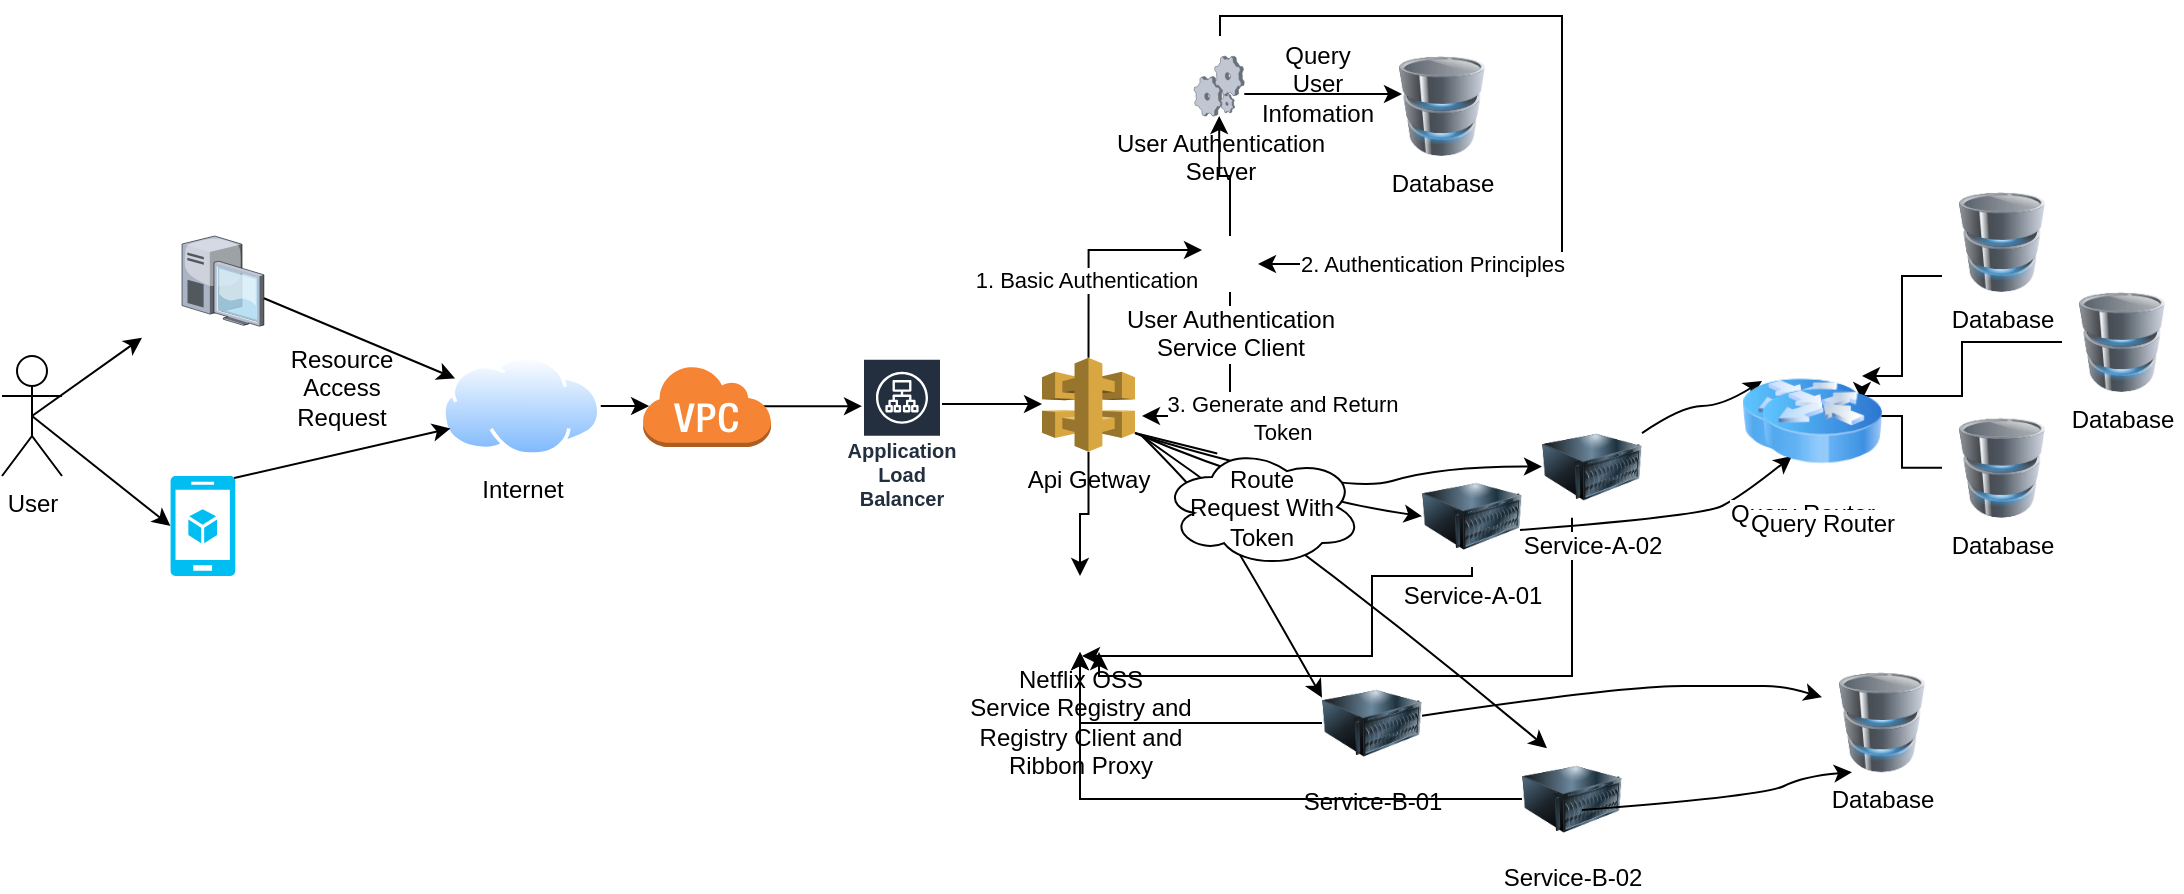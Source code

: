 <mxfile version="16.2.4" type="github">
  <diagram id="YiBS9SyUtZm0pEoMCczj" name="Page-1">
    <mxGraphModel dx="1022" dy="1492" grid="1" gridSize="10" guides="1" tooltips="1" connect="1" arrows="1" fold="1" page="1" pageScale="1" pageWidth="850" pageHeight="1100" math="0" shadow="0">
      <root>
        <mxCell id="0" />
        <mxCell id="1" parent="0" />
        <mxCell id="brArj6lu671APv80hZgv-5" value="" style="verticalLabelPosition=bottom;html=1;verticalAlign=top;align=center;strokeColor=none;fillColor=#00BEF2;shape=mxgraph.azure.mobile_services;pointerEvents=1;" vertex="1" parent="1">
          <mxGeometry x="104.22" y="200" width="32.5" height="50" as="geometry" />
        </mxCell>
        <mxCell id="brArj6lu671APv80hZgv-8" value="" style="group" vertex="1" connectable="0" parent="1">
          <mxGeometry x="90" y="80" width="60.94" height="67.68" as="geometry" />
        </mxCell>
        <mxCell id="brArj6lu671APv80hZgv-3" value="" style="verticalLabelPosition=bottom;sketch=0;aspect=fixed;html=1;verticalAlign=top;strokeColor=none;align=center;outlineConnect=0;shape=mxgraph.citrix.desktop;" vertex="1" parent="brArj6lu671APv80hZgv-8">
          <mxGeometry x="20" width="40.94" height="45.08" as="geometry" />
        </mxCell>
        <mxCell id="brArj6lu671APv80hZgv-1" value="" style="shape=image;html=1;verticalAlign=top;verticalLabelPosition=bottom;labelBackgroundColor=#ffffff;imageAspect=0;aspect=fixed;image=https://cdn3.iconfinder.com/data/icons/3d-applications/128/app_icons_web_development___chrome_logo_website_browser_google.png" vertex="1" parent="brArj6lu671APv80hZgv-8">
          <mxGeometry y="20" width="47.68" height="47.68" as="geometry" />
        </mxCell>
        <mxCell id="brArj6lu671APv80hZgv-15" style="edgeStyle=orthogonalEdgeStyle;rounded=0;orthogonalLoop=1;jettySize=auto;html=1;entryX=0.055;entryY=0.5;entryDx=0;entryDy=0;entryPerimeter=0;" edge="1" parent="1" source="brArj6lu671APv80hZgv-9" target="brArj6lu671APv80hZgv-14">
          <mxGeometry relative="1" as="geometry" />
        </mxCell>
        <mxCell id="brArj6lu671APv80hZgv-9" value="&lt;div&gt;Internet&lt;/div&gt;" style="aspect=fixed;perimeter=ellipsePerimeter;html=1;align=center;shadow=0;dashed=0;spacingTop=3;image;image=img/lib/active_directory/internet_cloud.svg;" vertex="1" parent="1">
          <mxGeometry x="240" y="140" width="79.37" height="50" as="geometry" />
        </mxCell>
        <mxCell id="brArj6lu671APv80hZgv-11" value="" style="curved=1;endArrow=classic;html=1;rounded=0;" edge="1" parent="1" source="brArj6lu671APv80hZgv-3" target="brArj6lu671APv80hZgv-9">
          <mxGeometry width="50" height="50" relative="1" as="geometry">
            <mxPoint x="400" y="230" as="sourcePoint" />
            <mxPoint x="450" y="180" as="targetPoint" />
          </mxGeometry>
        </mxCell>
        <mxCell id="brArj6lu671APv80hZgv-12" value="" style="curved=1;endArrow=classic;html=1;rounded=0;exitX=0.98;exitY=0.02;exitDx=0;exitDy=0;exitPerimeter=0;entryX=0;entryY=0.75;entryDx=0;entryDy=0;" edge="1" parent="1" source="brArj6lu671APv80hZgv-5" target="brArj6lu671APv80hZgv-9">
          <mxGeometry width="50" height="50" relative="1" as="geometry">
            <mxPoint x="210" y="170" as="sourcePoint" />
            <mxPoint x="263.039" y="140.267" as="targetPoint" />
          </mxGeometry>
        </mxCell>
        <mxCell id="brArj6lu671APv80hZgv-13" value="Resource Access Request" style="text;html=1;strokeColor=none;fillColor=none;align=center;verticalAlign=middle;whiteSpace=wrap;rounded=0;" vertex="1" parent="1">
          <mxGeometry x="160" y="140.9" width="60" height="30" as="geometry" />
        </mxCell>
        <mxCell id="brArj6lu671APv80hZgv-18" style="edgeStyle=orthogonalEdgeStyle;rounded=0;orthogonalLoop=1;jettySize=auto;html=1;" edge="1" parent="1" target="brArj6lu671APv80hZgv-16">
          <mxGeometry relative="1" as="geometry">
            <mxPoint x="398.5" y="165.1" as="sourcePoint" />
            <mxPoint x="444" y="180.9" as="targetPoint" />
            <Array as="points">
              <mxPoint x="440" y="165" />
              <mxPoint x="440" y="165" />
            </Array>
          </mxGeometry>
        </mxCell>
        <mxCell id="brArj6lu671APv80hZgv-14" value="" style="outlineConnect=0;dashed=0;verticalLabelPosition=bottom;verticalAlign=top;align=center;html=1;shape=mxgraph.aws3.virtual_private_cloud;fillColor=#F58534;gradientColor=none;" vertex="1" parent="1">
          <mxGeometry x="340" y="144.45" width="64.5" height="41.1" as="geometry" />
        </mxCell>
        <mxCell id="brArj6lu671APv80hZgv-19" style="edgeStyle=orthogonalEdgeStyle;rounded=0;orthogonalLoop=1;jettySize=auto;html=1;" edge="1" parent="1" source="brArj6lu671APv80hZgv-16" target="brArj6lu671APv80hZgv-17">
          <mxGeometry relative="1" as="geometry">
            <Array as="points">
              <mxPoint x="500" y="164" />
              <mxPoint x="500" y="164" />
            </Array>
          </mxGeometry>
        </mxCell>
        <mxCell id="brArj6lu671APv80hZgv-16" value="Application Load Balancer" style="sketch=0;outlineConnect=0;fontColor=#232F3E;gradientColor=none;strokeColor=#ffffff;fillColor=#232F3E;dashed=0;verticalLabelPosition=middle;verticalAlign=bottom;align=center;html=1;whiteSpace=wrap;fontSize=10;fontStyle=1;spacing=3;shape=mxgraph.aws4.productIcon;prIcon=mxgraph.aws4.application_load_balancer;" vertex="1" parent="1">
          <mxGeometry x="450" y="140.9" width="40" height="80" as="geometry" />
        </mxCell>
        <mxCell id="brArj6lu671APv80hZgv-26" style="edgeStyle=orthogonalEdgeStyle;rounded=0;orthogonalLoop=1;jettySize=auto;html=1;entryX=0;entryY=0.25;entryDx=0;entryDy=0;exitX=0.5;exitY=0;exitDx=0;exitDy=0;exitPerimeter=0;" edge="1" parent="1" source="brArj6lu671APv80hZgv-17" target="brArj6lu671APv80hZgv-20">
          <mxGeometry relative="1" as="geometry" />
        </mxCell>
        <mxCell id="brArj6lu671APv80hZgv-27" value="1. Basic Authentication" style="edgeLabel;html=1;align=center;verticalAlign=middle;resizable=0;points=[];" vertex="1" connectable="0" parent="brArj6lu671APv80hZgv-26">
          <mxGeometry x="-0.297" y="2" relative="1" as="geometry">
            <mxPoint as="offset" />
          </mxGeometry>
        </mxCell>
        <mxCell id="brArj6lu671APv80hZgv-33" style="edgeStyle=orthogonalEdgeStyle;rounded=0;orthogonalLoop=1;jettySize=auto;html=1;" edge="1" parent="1" source="brArj6lu671APv80hZgv-17" target="brArj6lu671APv80hZgv-32">
          <mxGeometry relative="1" as="geometry" />
        </mxCell>
        <mxCell id="brArj6lu671APv80hZgv-17" value="Api Getway" style="outlineConnect=0;dashed=0;verticalLabelPosition=bottom;verticalAlign=top;align=center;html=1;shape=mxgraph.aws3.api_gateway;fillColor=#D9A741;gradientColor=none;" vertex="1" parent="1">
          <mxGeometry x="540" y="140.9" width="46.5" height="47" as="geometry" />
        </mxCell>
        <mxCell id="brArj6lu671APv80hZgv-25" style="edgeStyle=orthogonalEdgeStyle;rounded=0;orthogonalLoop=1;jettySize=auto;html=1;" edge="1" parent="1" source="brArj6lu671APv80hZgv-20" target="brArj6lu671APv80hZgv-21">
          <mxGeometry relative="1" as="geometry" />
        </mxCell>
        <mxCell id="brArj6lu671APv80hZgv-28" style="edgeStyle=orthogonalEdgeStyle;rounded=0;orthogonalLoop=1;jettySize=auto;html=1;exitX=0.5;exitY=1;exitDx=0;exitDy=0;" edge="1" parent="1" source="brArj6lu671APv80hZgv-20">
          <mxGeometry relative="1" as="geometry">
            <mxPoint x="590" y="170" as="targetPoint" />
            <Array as="points">
              <mxPoint x="634" y="170" />
              <mxPoint x="590" y="170" />
            </Array>
          </mxGeometry>
        </mxCell>
        <mxCell id="brArj6lu671APv80hZgv-29" value="&lt;div&gt;3. Generate and Return&lt;br&gt;&lt;/div&gt;&lt;div&gt;Token&lt;/div&gt;" style="edgeLabel;html=1;align=center;verticalAlign=middle;resizable=0;points=[];" vertex="1" connectable="0" parent="brArj6lu671APv80hZgv-28">
          <mxGeometry x="0.207" relative="1" as="geometry">
            <mxPoint x="28" y="1" as="offset" />
          </mxGeometry>
        </mxCell>
        <mxCell id="brArj6lu671APv80hZgv-20" value="&lt;div&gt;User Authentication&lt;/div&gt;&lt;div&gt;Service Client&lt;br&gt;&lt;/div&gt;" style="shape=image;html=1;verticalAlign=top;verticalLabelPosition=bottom;labelBackgroundColor=#ffffff;imageAspect=0;aspect=fixed;image=https://cdn1.iconfinder.com/data/icons/nuvola2/48x48/actions/kgpg_identity.png" vertex="1" parent="1">
          <mxGeometry x="620" y="80" width="28" height="28" as="geometry" />
        </mxCell>
        <mxCell id="brArj6lu671APv80hZgv-23" style="edgeStyle=orthogonalEdgeStyle;rounded=0;orthogonalLoop=1;jettySize=auto;html=1;" edge="1" parent="1" source="brArj6lu671APv80hZgv-21">
          <mxGeometry relative="1" as="geometry">
            <mxPoint x="720" y="9" as="targetPoint" />
            <Array as="points">
              <mxPoint x="700" y="9" />
              <mxPoint x="700" y="9" />
            </Array>
          </mxGeometry>
        </mxCell>
        <mxCell id="brArj6lu671APv80hZgv-30" style="edgeStyle=orthogonalEdgeStyle;rounded=0;orthogonalLoop=1;jettySize=auto;html=1;entryX=1;entryY=0.5;entryDx=0;entryDy=0;" edge="1" parent="1" target="brArj6lu671APv80hZgv-20">
          <mxGeometry relative="1" as="geometry">
            <mxPoint x="629" y="-20" as="sourcePoint" />
            <Array as="points">
              <mxPoint x="629" y="-30" />
              <mxPoint x="800" y="-30" />
              <mxPoint x="800" y="94" />
            </Array>
          </mxGeometry>
        </mxCell>
        <mxCell id="brArj6lu671APv80hZgv-31" value="2. Authentication Principles" style="edgeLabel;html=1;align=center;verticalAlign=middle;resizable=0;points=[];" vertex="1" connectable="0" parent="brArj6lu671APv80hZgv-30">
          <mxGeometry x="0.619" relative="1" as="geometry">
            <mxPoint as="offset" />
          </mxGeometry>
        </mxCell>
        <mxCell id="brArj6lu671APv80hZgv-21" value="&lt;div&gt;User Authentication&lt;/div&gt;&lt;div&gt;Server&lt;br&gt;&lt;/div&gt;" style="verticalLabelPosition=bottom;sketch=0;aspect=fixed;html=1;verticalAlign=top;strokeColor=none;align=center;outlineConnect=0;shape=mxgraph.citrix.process;" vertex="1" parent="1">
          <mxGeometry x="616" y="-10" width="25.16" height="30" as="geometry" />
        </mxCell>
        <mxCell id="brArj6lu671APv80hZgv-22" value="Database" style="image;html=1;image=img/lib/clip_art/computers/Database_128x128.png" vertex="1" parent="1">
          <mxGeometry x="710" y="-10" width="60" height="50" as="geometry" />
        </mxCell>
        <mxCell id="brArj6lu671APv80hZgv-24" value="Query User Infomation" style="text;html=1;strokeColor=none;fillColor=none;align=center;verticalAlign=middle;whiteSpace=wrap;rounded=0;" vertex="1" parent="1">
          <mxGeometry x="648" y="-11" width="60" height="30" as="geometry" />
        </mxCell>
        <mxCell id="brArj6lu671APv80hZgv-32" value="&lt;div&gt;Netflix OSS&lt;/div&gt;&lt;div&gt;Service Registry and&lt;/div&gt;&lt;div&gt;Registry Client and&lt;/div&gt;&lt;div&gt;Ribbon Proxy&lt;br&gt;&lt;/div&gt;" style="shape=image;html=1;verticalAlign=top;verticalLabelPosition=bottom;labelBackgroundColor=#ffffff;imageAspect=0;aspect=fixed;image=https://cdn3.iconfinder.com/data/icons/3d-applications/128/app_icons_media___netflix_logo_website_movie_series_multimedia_streaming_stream.png" vertex="1" parent="1">
          <mxGeometry x="540" y="250" width="38" height="38" as="geometry" />
        </mxCell>
        <mxCell id="brArj6lu671APv80hZgv-44" style="edgeStyle=orthogonalEdgeStyle;rounded=0;orthogonalLoop=1;jettySize=auto;html=1;" edge="1" parent="1" source="brArj6lu671APv80hZgv-34">
          <mxGeometry relative="1" as="geometry">
            <mxPoint x="560" y="290" as="targetPoint" />
            <Array as="points">
              <mxPoint x="755" y="250" />
              <mxPoint x="705" y="250" />
              <mxPoint x="705" y="290" />
            </Array>
          </mxGeometry>
        </mxCell>
        <mxCell id="brArj6lu671APv80hZgv-34" value="Service-A-01" style="image;html=1;image=img/lib/clip_art/computers/Server_128x128.png" vertex="1" parent="1">
          <mxGeometry x="730" y="194.65" width="50" height="50.9" as="geometry" />
        </mxCell>
        <mxCell id="brArj6lu671APv80hZgv-45" style="edgeStyle=orthogonalEdgeStyle;rounded=0;orthogonalLoop=1;jettySize=auto;html=1;entryX=0.75;entryY=1;entryDx=0;entryDy=0;" edge="1" parent="1" source="brArj6lu671APv80hZgv-35" target="brArj6lu671APv80hZgv-32">
          <mxGeometry relative="1" as="geometry">
            <Array as="points">
              <mxPoint x="805" y="300" />
              <mxPoint x="569" y="300" />
            </Array>
          </mxGeometry>
        </mxCell>
        <mxCell id="brArj6lu671APv80hZgv-35" value="Service-A-02" style="image;html=1;image=img/lib/clip_art/computers/Server_128x128.png" vertex="1" parent="1">
          <mxGeometry x="790" y="170" width="50" height="50.9" as="geometry" />
        </mxCell>
        <mxCell id="brArj6lu671APv80hZgv-42" style="edgeStyle=orthogonalEdgeStyle;rounded=0;orthogonalLoop=1;jettySize=auto;html=1;" edge="1" parent="1" source="brArj6lu671APv80hZgv-40" target="brArj6lu671APv80hZgv-32">
          <mxGeometry relative="1" as="geometry" />
        </mxCell>
        <mxCell id="brArj6lu671APv80hZgv-40" value="Service-B-01" style="image;html=1;image=img/lib/clip_art/computers/Server_128x128.png" vertex="1" parent="1">
          <mxGeometry x="680" y="298.1" width="50" height="50.9" as="geometry" />
        </mxCell>
        <mxCell id="brArj6lu671APv80hZgv-43" style="edgeStyle=orthogonalEdgeStyle;rounded=0;orthogonalLoop=1;jettySize=auto;html=1;" edge="1" parent="1" source="brArj6lu671APv80hZgv-41" target="brArj6lu671APv80hZgv-32">
          <mxGeometry relative="1" as="geometry" />
        </mxCell>
        <mxCell id="brArj6lu671APv80hZgv-41" value="Service-B-02" style="image;html=1;image=img/lib/clip_art/computers/Server_128x128.png" vertex="1" parent="1">
          <mxGeometry x="780" y="336.1" width="50" height="50.9" as="geometry" />
        </mxCell>
        <mxCell id="brArj6lu671APv80hZgv-47" value="" style="curved=1;endArrow=classic;html=1;rounded=0;entryX=0;entryY=0.5;entryDx=0;entryDy=0;exitX=1;exitY=0.8;exitDx=0;exitDy=0;exitPerimeter=0;" edge="1" parent="1" source="brArj6lu671APv80hZgv-17" target="brArj6lu671APv80hZgv-34">
          <mxGeometry width="50" height="50" relative="1" as="geometry">
            <mxPoint x="580" y="190" as="sourcePoint" />
            <mxPoint x="560" y="250" as="targetPoint" />
            <Array as="points">
              <mxPoint x="660" y="210" />
            </Array>
          </mxGeometry>
        </mxCell>
        <mxCell id="brArj6lu671APv80hZgv-48" value="" style="curved=1;endArrow=classic;html=1;rounded=0;" edge="1" parent="1" target="brArj6lu671APv80hZgv-35">
          <mxGeometry width="50" height="50" relative="1" as="geometry">
            <mxPoint x="590" y="180" as="sourcePoint" />
            <mxPoint x="690" y="234.55" as="targetPoint" />
            <Array as="points">
              <mxPoint x="690" y="210" />
              <mxPoint x="740" y="195" />
            </Array>
          </mxGeometry>
        </mxCell>
        <mxCell id="brArj6lu671APv80hZgv-49" value="" style="curved=1;endArrow=classic;html=1;rounded=0;entryX=0;entryY=0.25;entryDx=0;entryDy=0;" edge="1" parent="1" target="brArj6lu671APv80hZgv-40">
          <mxGeometry width="50" height="50" relative="1" as="geometry">
            <mxPoint x="590" y="180" as="sourcePoint" />
            <mxPoint x="690" y="234.55" as="targetPoint" />
            <Array as="points">
              <mxPoint x="620" y="210" />
              <mxPoint x="640" y="240" />
            </Array>
          </mxGeometry>
        </mxCell>
        <mxCell id="brArj6lu671APv80hZgv-50" value="" style="curved=1;endArrow=classic;html=1;rounded=0;entryX=0.25;entryY=0;entryDx=0;entryDy=0;startArrow=none;" edge="1" parent="1" target="brArj6lu671APv80hZgv-41">
          <mxGeometry width="50" height="50" relative="1" as="geometry">
            <mxPoint x="590" y="180" as="sourcePoint" />
            <mxPoint x="690" y="320.825" as="targetPoint" />
            <Array as="points">
              <mxPoint x="690" y="250" />
            </Array>
          </mxGeometry>
        </mxCell>
        <mxCell id="brArj6lu671APv80hZgv-51" value="&lt;div&gt;Route&lt;/div&gt;&lt;div&gt;Request With Token&lt;/div&gt;" style="ellipse;shape=cloud;whiteSpace=wrap;html=1;" vertex="1" parent="1">
          <mxGeometry x="600" y="185.55" width="100" height="60" as="geometry" />
        </mxCell>
        <mxCell id="brArj6lu671APv80hZgv-52" value="" style="curved=1;endArrow=none;html=1;rounded=0;entryX=0.25;entryY=0;entryDx=0;entryDy=0;exitX=1;exitY=0.8;exitDx=0;exitDy=0;exitPerimeter=0;" edge="1" parent="1" source="brArj6lu671APv80hZgv-17" target="brArj6lu671APv80hZgv-51">
          <mxGeometry width="50" height="50" relative="1" as="geometry">
            <mxPoint x="586.5" y="178.5" as="sourcePoint" />
            <mxPoint x="792.5" y="336.1" as="targetPoint" />
          </mxGeometry>
        </mxCell>
        <mxCell id="brArj6lu671APv80hZgv-53" value="User" style="shape=umlActor;verticalLabelPosition=bottom;verticalAlign=top;html=1;outlineConnect=0;" vertex="1" parent="1">
          <mxGeometry x="20" y="140" width="30" height="60" as="geometry" />
        </mxCell>
        <mxCell id="brArj6lu671APv80hZgv-54" value="" style="endArrow=classic;html=1;rounded=0;exitX=0.5;exitY=0.5;exitDx=0;exitDy=0;exitPerimeter=0;" edge="1" parent="1" source="brArj6lu671APv80hZgv-53">
          <mxGeometry width="50" height="50" relative="1" as="geometry">
            <mxPoint x="40" y="180.9" as="sourcePoint" />
            <mxPoint x="90" y="130.9" as="targetPoint" />
          </mxGeometry>
        </mxCell>
        <mxCell id="brArj6lu671APv80hZgv-55" value="" style="endArrow=classic;html=1;rounded=0;exitX=0.5;exitY=0.5;exitDx=0;exitDy=0;exitPerimeter=0;entryX=0;entryY=0.5;entryDx=0;entryDy=0;entryPerimeter=0;" edge="1" parent="1" source="brArj6lu671APv80hZgv-53" target="brArj6lu671APv80hZgv-5">
          <mxGeometry width="50" height="50" relative="1" as="geometry">
            <mxPoint x="45" y="180" as="sourcePoint" />
            <mxPoint x="100" y="140.9" as="targetPoint" />
          </mxGeometry>
        </mxCell>
        <mxCell id="brArj6lu671APv80hZgv-57" value="" style="curved=1;endArrow=classic;html=1;rounded=0;entryX=0;entryY=0.25;entryDx=0;entryDy=0;" edge="1" parent="1" source="brArj6lu671APv80hZgv-35">
          <mxGeometry width="50" height="50" relative="1" as="geometry">
            <mxPoint x="890" y="290" as="sourcePoint" />
            <mxPoint x="900" y="152.5" as="targetPoint" />
            <Array as="points">
              <mxPoint x="860" y="165" />
              <mxPoint x="880" y="165" />
            </Array>
          </mxGeometry>
        </mxCell>
        <mxCell id="brArj6lu671APv80hZgv-58" value="" style="curved=1;endArrow=classic;html=1;rounded=0;entryX=0.25;entryY=1;entryDx=0;entryDy=0;exitX=0.98;exitY=0.636;exitDx=0;exitDy=0;exitPerimeter=0;" edge="1" parent="1" source="brArj6lu671APv80hZgv-34">
          <mxGeometry width="50" height="50" relative="1" as="geometry">
            <mxPoint x="838.61" y="180" as="sourcePoint" />
            <mxPoint x="915" y="190" as="targetPoint" />
            <Array as="points">
              <mxPoint x="870" y="220" />
              <mxPoint x="890" y="210" />
            </Array>
          </mxGeometry>
        </mxCell>
        <mxCell id="brArj6lu671APv80hZgv-61" value="Database" style="image;html=1;image=img/lib/clip_art/computers/Database_128x128.png" vertex="1" parent="1">
          <mxGeometry x="930" y="298.1" width="60" height="50" as="geometry" />
        </mxCell>
        <mxCell id="brArj6lu671APv80hZgv-62" value="" style="curved=1;endArrow=classic;html=1;rounded=0;entryX=0;entryY=0.25;entryDx=0;entryDy=0;" edge="1" parent="1" target="brArj6lu671APv80hZgv-61" source="brArj6lu671APv80hZgv-40">
          <mxGeometry width="50" height="50" relative="1" as="geometry">
            <mxPoint x="871" y="318.533" as="sourcePoint" />
            <mxPoint x="971" y="380" as="targetPoint" />
            <Array as="points">
              <mxPoint x="830" y="305" />
              <mxPoint x="891" y="305" />
              <mxPoint x="911" y="305" />
            </Array>
          </mxGeometry>
        </mxCell>
        <mxCell id="brArj6lu671APv80hZgv-63" value="" style="curved=1;endArrow=classic;html=1;rounded=0;entryX=0.25;entryY=1;entryDx=0;entryDy=0;exitX=0.98;exitY=0.636;exitDx=0;exitDy=0;exitPerimeter=0;" edge="1" parent="1" target="brArj6lu671APv80hZgv-61">
          <mxGeometry width="50" height="50" relative="1" as="geometry">
            <mxPoint x="810" y="367.022" as="sourcePoint" />
            <mxPoint x="941" y="302.5" as="targetPoint" />
            <Array as="points">
              <mxPoint x="901" y="360" />
              <mxPoint x="921" y="350" />
            </Array>
          </mxGeometry>
        </mxCell>
        <mxCell id="brArj6lu671APv80hZgv-71" style="edgeStyle=orthogonalEdgeStyle;rounded=0;orthogonalLoop=1;jettySize=auto;html=1;" edge="1" parent="1" source="brArj6lu671APv80hZgv-64" target="brArj6lu671APv80hZgv-67">
          <mxGeometry relative="1" as="geometry">
            <Array as="points">
              <mxPoint x="970" y="100" />
              <mxPoint x="970" y="150" />
            </Array>
          </mxGeometry>
        </mxCell>
        <mxCell id="brArj6lu671APv80hZgv-64" value="Database" style="image;html=1;image=img/lib/clip_art/computers/Database_128x128.png" vertex="1" parent="1">
          <mxGeometry x="990" y="58" width="60" height="50" as="geometry" />
        </mxCell>
        <mxCell id="brArj6lu671APv80hZgv-72" style="edgeStyle=orthogonalEdgeStyle;rounded=0;orthogonalLoop=1;jettySize=auto;html=1;entryX=1;entryY=0.386;entryDx=0;entryDy=0;entryPerimeter=0;" edge="1" parent="1" source="brArj6lu671APv80hZgv-65" target="brArj6lu671APv80hZgv-67">
          <mxGeometry relative="1" as="geometry">
            <Array as="points">
              <mxPoint x="1000" y="133" />
              <mxPoint x="1000" y="160" />
              <mxPoint x="950" y="160" />
            </Array>
          </mxGeometry>
        </mxCell>
        <mxCell id="brArj6lu671APv80hZgv-65" value="Database" style="image;html=1;image=img/lib/clip_art/computers/Database_128x128.png" vertex="1" parent="1">
          <mxGeometry x="1050" y="108" width="60" height="50" as="geometry" />
        </mxCell>
        <mxCell id="brArj6lu671APv80hZgv-73" style="edgeStyle=orthogonalEdgeStyle;rounded=0;orthogonalLoop=1;jettySize=auto;html=1;" edge="1" parent="1" source="brArj6lu671APv80hZgv-66" target="brArj6lu671APv80hZgv-67">
          <mxGeometry relative="1" as="geometry" />
        </mxCell>
        <mxCell id="brArj6lu671APv80hZgv-66" value="Database" style="image;html=1;image=img/lib/clip_art/computers/Database_128x128.png" vertex="1" parent="1">
          <mxGeometry x="990" y="170.9" width="60" height="50" as="geometry" />
        </mxCell>
        <mxCell id="brArj6lu671APv80hZgv-67" value="&lt;div&gt;Query Router&lt;/div&gt;" style="image;html=1;image=img/lib/clip_art/networking/Router_Icon_128x128.png" vertex="1" parent="1">
          <mxGeometry x="890" y="135" width="60" height="70" as="geometry" />
        </mxCell>
        <mxCell id="brArj6lu671APv80hZgv-74" value="&lt;div&gt;Query Router&lt;/div&gt;" style="image;html=1;image=img/lib/clip_art/networking/Router_Icon_128x128.png" vertex="1" parent="1">
          <mxGeometry x="900" y="140" width="60" height="70" as="geometry" />
        </mxCell>
      </root>
    </mxGraphModel>
  </diagram>
</mxfile>
